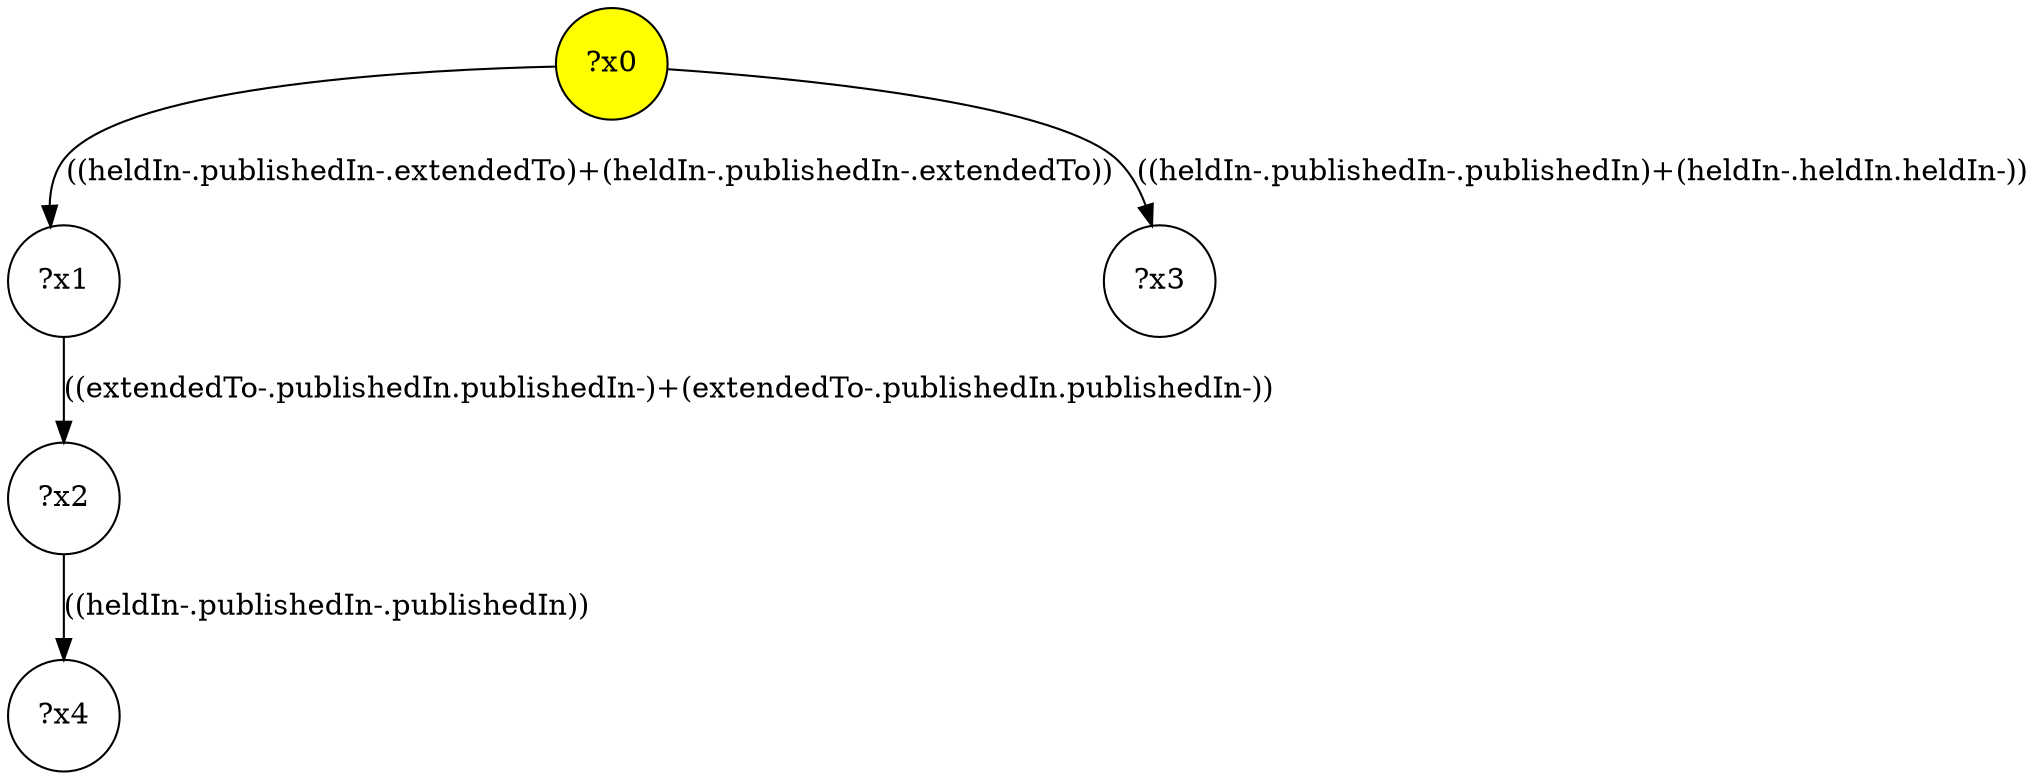 digraph g {
	x0 [fillcolor="yellow", style="filled," shape=circle, label="?x0"];
	x1 [shape=circle, label="?x1"];
	x0 -> x1 [label="((heldIn-.publishedIn-.extendedTo)+(heldIn-.publishedIn-.extendedTo))"];
	x2 [shape=circle, label="?x2"];
	x1 -> x2 [label="((extendedTo-.publishedIn.publishedIn-)+(extendedTo-.publishedIn.publishedIn-))"];
	x3 [shape=circle, label="?x3"];
	x0 -> x3 [label="((heldIn-.publishedIn-.publishedIn)+(heldIn-.heldIn.heldIn-))"];
	x4 [shape=circle, label="?x4"];
	x2 -> x4 [label="((heldIn-.publishedIn-.publishedIn))"];
}
